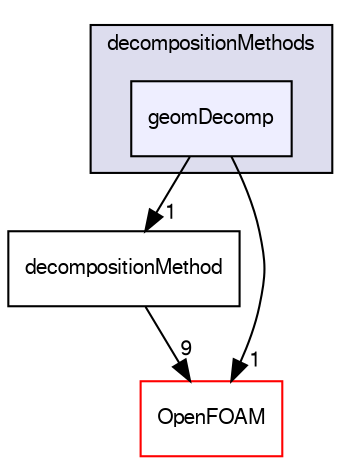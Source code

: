 digraph "src/parallel/decompose/decompositionMethods/geomDecomp" {
  bgcolor=transparent;
  compound=true
  node [ fontsize="10", fontname="FreeSans"];
  edge [ labelfontsize="10", labelfontname="FreeSans"];
  subgraph clusterdir_e3b70d1802e286fd48b60eaae8da0038 {
    graph [ bgcolor="#ddddee", pencolor="black", label="decompositionMethods" fontname="FreeSans", fontsize="10", URL="dir_e3b70d1802e286fd48b60eaae8da0038.html"]
  dir_9e69b39d0380318df2fa662500312bbd [shape=box, label="geomDecomp", style="filled", fillcolor="#eeeeff", pencolor="black", URL="dir_9e69b39d0380318df2fa662500312bbd.html"];
  }
  dir_fac2e9a5f999a64c1614a6b89ef1f3a1 [shape=box label="decompositionMethod" URL="dir_fac2e9a5f999a64c1614a6b89ef1f3a1.html"];
  dir_c5473ff19b20e6ec4dfe5c310b3778a8 [shape=box label="OpenFOAM" color="red" URL="dir_c5473ff19b20e6ec4dfe5c310b3778a8.html"];
  dir_fac2e9a5f999a64c1614a6b89ef1f3a1->dir_c5473ff19b20e6ec4dfe5c310b3778a8 [headlabel="9", labeldistance=1.5 headhref="dir_002239_001706.html"];
  dir_9e69b39d0380318df2fa662500312bbd->dir_fac2e9a5f999a64c1614a6b89ef1f3a1 [headlabel="1", labeldistance=1.5 headhref="dir_002240_002239.html"];
  dir_9e69b39d0380318df2fa662500312bbd->dir_c5473ff19b20e6ec4dfe5c310b3778a8 [headlabel="1", labeldistance=1.5 headhref="dir_002240_001706.html"];
}
